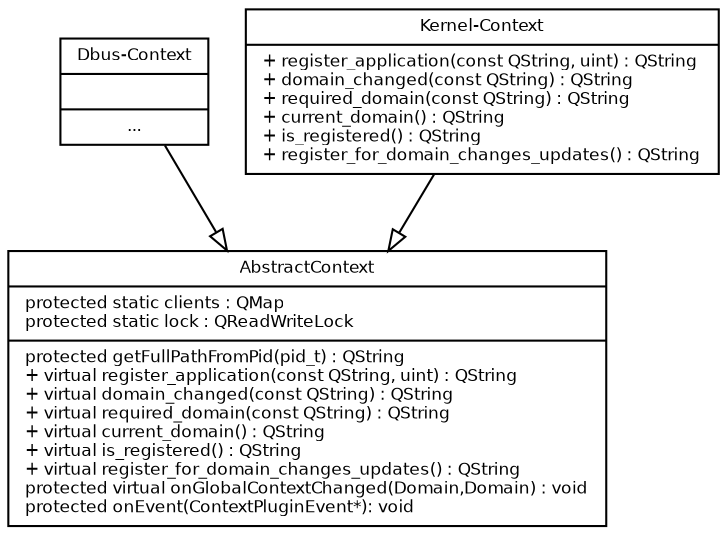 digraph G {
	fontname = "Bitstream Vera Sans"
	fontsize = 8
	
	node [
		fontname  ="Bitstream Vera Sans"
		fontsize = 8
		shape = "record"
	]

	edge [
		fontname  ="Bitstream Vera Sans"
		fontsize = 8
		arrowhead = "empty"
	]

	abstractcontext [
		label = "{AbstractContext|protected static clients : QMap\lprotected static lock : QReadWriteLock\l|protected getFullPathFromPid(pid_t) : QString\l+ virtual register_application(const QString, uint) : QString\l+ virtual domain_changed(const QString) : QString\l+ virtual required_domain(const QString) : QString\l+ virtual current_domain() : QString\l+ virtual is_registered() : QString\l+ virtual register_for_domain_changes_updates() : QString\lprotected virtual onGlobalContextChanged(Domain,Domain) : void\lprotected onEvent(ContextPluginEvent*): void\l}"
		//label = "{abstractcontext|protected static clients : QMap\lprotected static lock : QReadWriteLock\l|protected getFullPathFromPid(pid_t) : QString\l...}"
	]

	dbuscontext [
		label = "{Dbus-Context||...}"
	]

	kernelcontext [
		label = "{Kernel-Context|+ register_application(const QString, uint) : QString\l+ domain_changed(const QString) : QString\l+ required_domain(const QString) : QString\l+ current_domain() : QString\l+ is_registered() : QString\l+ register_for_domain_changes_updates() : QString\l}"
	]

	dbuscontext->abstractcontext;
	kernelcontext->abstractcontext;

}
// dot -T pdf -o class.pdf class.dot
